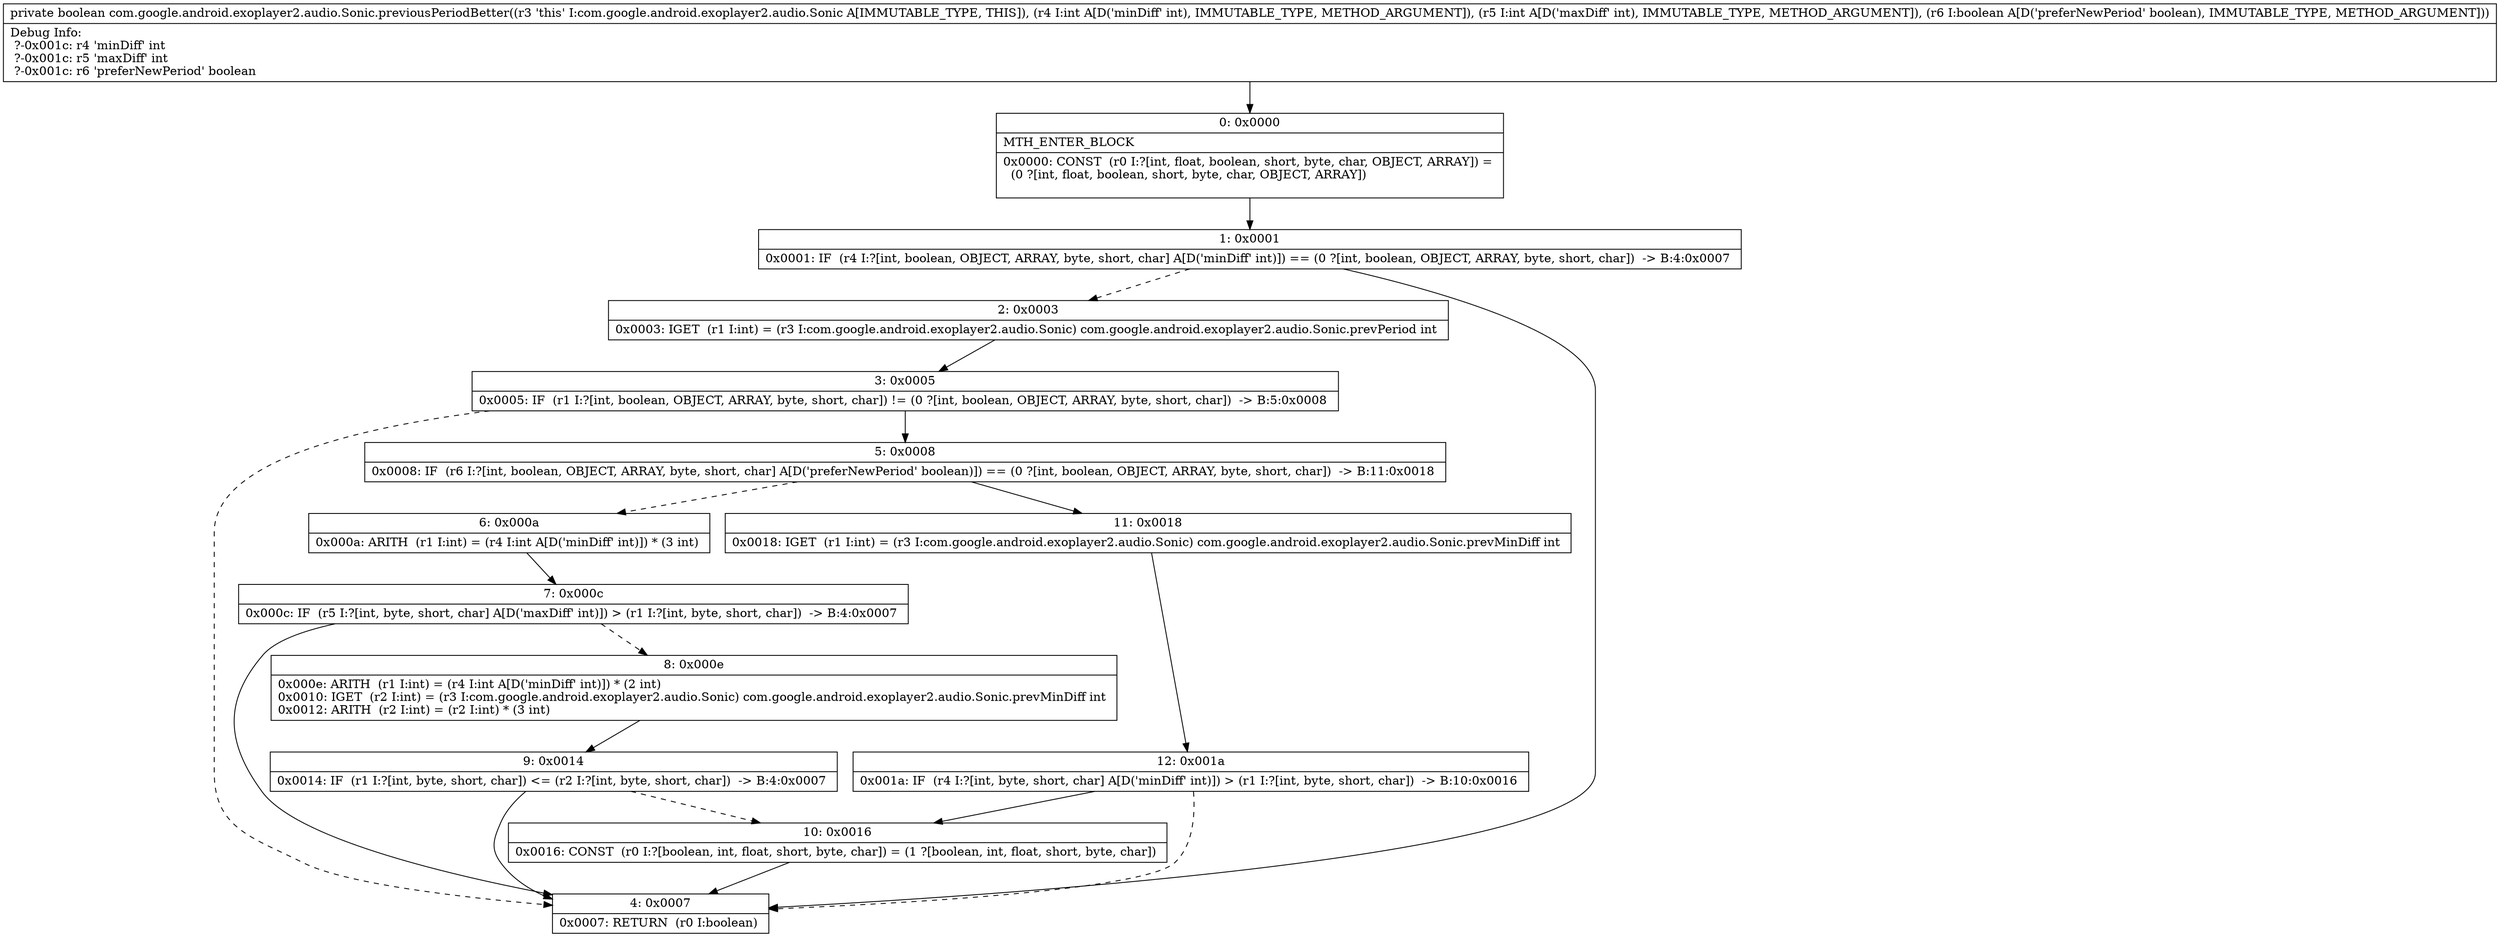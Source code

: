 digraph "CFG forcom.google.android.exoplayer2.audio.Sonic.previousPeriodBetter(IIZ)Z" {
Node_0 [shape=record,label="{0\:\ 0x0000|MTH_ENTER_BLOCK\l|0x0000: CONST  (r0 I:?[int, float, boolean, short, byte, char, OBJECT, ARRAY]) = \l  (0 ?[int, float, boolean, short, byte, char, OBJECT, ARRAY])\l \l}"];
Node_1 [shape=record,label="{1\:\ 0x0001|0x0001: IF  (r4 I:?[int, boolean, OBJECT, ARRAY, byte, short, char] A[D('minDiff' int)]) == (0 ?[int, boolean, OBJECT, ARRAY, byte, short, char])  \-\> B:4:0x0007 \l}"];
Node_2 [shape=record,label="{2\:\ 0x0003|0x0003: IGET  (r1 I:int) = (r3 I:com.google.android.exoplayer2.audio.Sonic) com.google.android.exoplayer2.audio.Sonic.prevPeriod int \l}"];
Node_3 [shape=record,label="{3\:\ 0x0005|0x0005: IF  (r1 I:?[int, boolean, OBJECT, ARRAY, byte, short, char]) != (0 ?[int, boolean, OBJECT, ARRAY, byte, short, char])  \-\> B:5:0x0008 \l}"];
Node_4 [shape=record,label="{4\:\ 0x0007|0x0007: RETURN  (r0 I:boolean) \l}"];
Node_5 [shape=record,label="{5\:\ 0x0008|0x0008: IF  (r6 I:?[int, boolean, OBJECT, ARRAY, byte, short, char] A[D('preferNewPeriod' boolean)]) == (0 ?[int, boolean, OBJECT, ARRAY, byte, short, char])  \-\> B:11:0x0018 \l}"];
Node_6 [shape=record,label="{6\:\ 0x000a|0x000a: ARITH  (r1 I:int) = (r4 I:int A[D('minDiff' int)]) * (3 int) \l}"];
Node_7 [shape=record,label="{7\:\ 0x000c|0x000c: IF  (r5 I:?[int, byte, short, char] A[D('maxDiff' int)]) \> (r1 I:?[int, byte, short, char])  \-\> B:4:0x0007 \l}"];
Node_8 [shape=record,label="{8\:\ 0x000e|0x000e: ARITH  (r1 I:int) = (r4 I:int A[D('minDiff' int)]) * (2 int) \l0x0010: IGET  (r2 I:int) = (r3 I:com.google.android.exoplayer2.audio.Sonic) com.google.android.exoplayer2.audio.Sonic.prevMinDiff int \l0x0012: ARITH  (r2 I:int) = (r2 I:int) * (3 int) \l}"];
Node_9 [shape=record,label="{9\:\ 0x0014|0x0014: IF  (r1 I:?[int, byte, short, char]) \<= (r2 I:?[int, byte, short, char])  \-\> B:4:0x0007 \l}"];
Node_10 [shape=record,label="{10\:\ 0x0016|0x0016: CONST  (r0 I:?[boolean, int, float, short, byte, char]) = (1 ?[boolean, int, float, short, byte, char]) \l}"];
Node_11 [shape=record,label="{11\:\ 0x0018|0x0018: IGET  (r1 I:int) = (r3 I:com.google.android.exoplayer2.audio.Sonic) com.google.android.exoplayer2.audio.Sonic.prevMinDiff int \l}"];
Node_12 [shape=record,label="{12\:\ 0x001a|0x001a: IF  (r4 I:?[int, byte, short, char] A[D('minDiff' int)]) \> (r1 I:?[int, byte, short, char])  \-\> B:10:0x0016 \l}"];
MethodNode[shape=record,label="{private boolean com.google.android.exoplayer2.audio.Sonic.previousPeriodBetter((r3 'this' I:com.google.android.exoplayer2.audio.Sonic A[IMMUTABLE_TYPE, THIS]), (r4 I:int A[D('minDiff' int), IMMUTABLE_TYPE, METHOD_ARGUMENT]), (r5 I:int A[D('maxDiff' int), IMMUTABLE_TYPE, METHOD_ARGUMENT]), (r6 I:boolean A[D('preferNewPeriod' boolean), IMMUTABLE_TYPE, METHOD_ARGUMENT]))  | Debug Info:\l  ?\-0x001c: r4 'minDiff' int\l  ?\-0x001c: r5 'maxDiff' int\l  ?\-0x001c: r6 'preferNewPeriod' boolean\l}"];
MethodNode -> Node_0;
Node_0 -> Node_1;
Node_1 -> Node_2[style=dashed];
Node_1 -> Node_4;
Node_2 -> Node_3;
Node_3 -> Node_4[style=dashed];
Node_3 -> Node_5;
Node_5 -> Node_6[style=dashed];
Node_5 -> Node_11;
Node_6 -> Node_7;
Node_7 -> Node_4;
Node_7 -> Node_8[style=dashed];
Node_8 -> Node_9;
Node_9 -> Node_4;
Node_9 -> Node_10[style=dashed];
Node_10 -> Node_4;
Node_11 -> Node_12;
Node_12 -> Node_10;
Node_12 -> Node_4[style=dashed];
}

